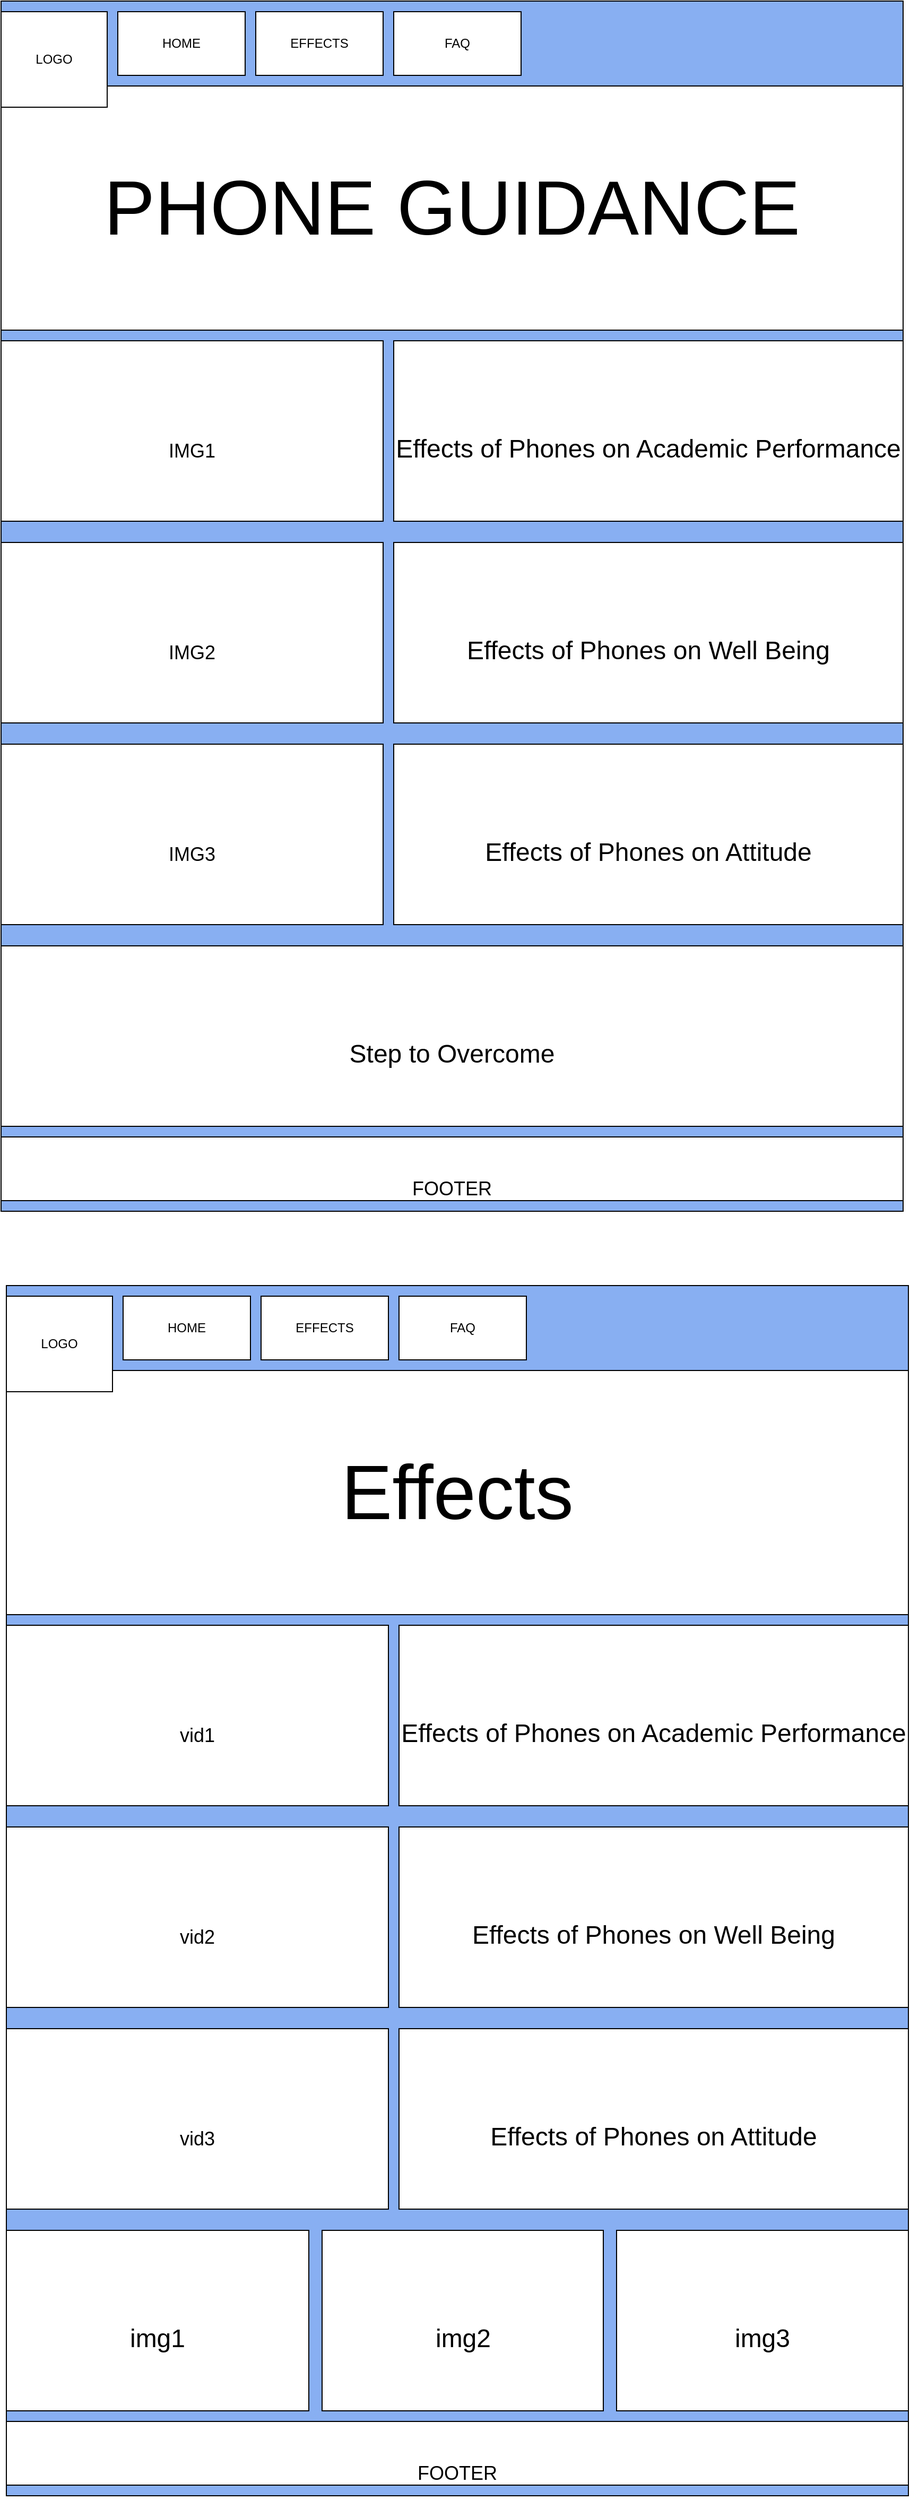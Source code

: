 <mxfile>
    <diagram id="GOjo2HlCSaOo0JH9x-lJ" name="Page-1">
        <mxGraphModel dx="2500" dy="1535" grid="1" gridSize="10" guides="1" tooltips="1" connect="1" arrows="1" fold="1" page="1" pageScale="1" pageWidth="850" pageHeight="1100" math="0" shadow="0">
            <root>
                <mxCell id="0"/>
                <mxCell id="1" parent="0"/>
                <mxCell id="16" value="" style="rounded=0;whiteSpace=wrap;html=1;fontSize=18;fillColor=#88AFF2;" vertex="1" parent="1">
                    <mxGeometry width="850" height="1140" as="geometry"/>
                </mxCell>
                <mxCell id="2" value="HOME" style="rounded=0;whiteSpace=wrap;html=1;" vertex="1" parent="1">
                    <mxGeometry x="110" y="10" width="120" height="60" as="geometry"/>
                </mxCell>
                <mxCell id="3" value="EFFECTS" style="rounded=0;whiteSpace=wrap;html=1;" vertex="1" parent="1">
                    <mxGeometry x="240" y="10" width="120" height="60" as="geometry"/>
                </mxCell>
                <mxCell id="4" value="FAQ" style="rounded=0;whiteSpace=wrap;html=1;" vertex="1" parent="1">
                    <mxGeometry x="370" y="10" width="120" height="60" as="geometry"/>
                </mxCell>
                <mxCell id="7" value="&lt;font style=&quot;font-size: 72px;&quot;&gt;PHONE GUIDANCE&lt;/font&gt;" style="rounded=0;whiteSpace=wrap;html=1;" vertex="1" parent="1">
                    <mxGeometry y="80" width="850" height="230" as="geometry"/>
                </mxCell>
                <mxCell id="5" value="LOGO" style="rounded=0;whiteSpace=wrap;html=1;" vertex="1" parent="1">
                    <mxGeometry y="10" width="100" height="90" as="geometry"/>
                </mxCell>
                <mxCell id="8" value="&lt;font style=&quot;font-size: 18px;&quot;&gt;IMG1&lt;/font&gt;" style="rounded=0;whiteSpace=wrap;html=1;fontSize=72;" vertex="1" parent="1">
                    <mxGeometry y="320" width="360" height="170" as="geometry"/>
                </mxCell>
                <mxCell id="9" value="&lt;font style=&quot;font-size: 24px;&quot;&gt;Step to Overcome&lt;/font&gt;" style="rounded=0;whiteSpace=wrap;html=1;fontSize=72;" vertex="1" parent="1">
                    <mxGeometry y="890" width="850" height="170" as="geometry"/>
                </mxCell>
                <mxCell id="10" value="&lt;font style=&quot;font-size: 18px;&quot;&gt;IMG3&lt;/font&gt;" style="rounded=0;whiteSpace=wrap;html=1;fontSize=72;" vertex="1" parent="1">
                    <mxGeometry y="700" width="360" height="170" as="geometry"/>
                </mxCell>
                <mxCell id="11" value="&lt;font style=&quot;font-size: 18px;&quot;&gt;IMG2&lt;/font&gt;" style="rounded=0;whiteSpace=wrap;html=1;fontSize=72;" vertex="1" parent="1">
                    <mxGeometry y="510" width="360" height="170" as="geometry"/>
                </mxCell>
                <mxCell id="12" value="&lt;font style=&quot;font-size: 24px;&quot;&gt;Effects of Phones on Academic Performance&lt;/font&gt;" style="rounded=0;whiteSpace=wrap;html=1;fontSize=72;" vertex="1" parent="1">
                    <mxGeometry x="370" y="320" width="480" height="170" as="geometry"/>
                </mxCell>
                <mxCell id="13" value="&lt;font style=&quot;font-size: 24px;&quot;&gt;Effects of Phones on Well Being&lt;/font&gt;" style="rounded=0;whiteSpace=wrap;html=1;fontSize=72;" vertex="1" parent="1">
                    <mxGeometry x="370" y="510" width="480" height="170" as="geometry"/>
                </mxCell>
                <mxCell id="14" value="&lt;font style=&quot;font-size: 24px;&quot;&gt;Effects of Phones on Attitude&lt;/font&gt;" style="rounded=0;whiteSpace=wrap;html=1;fontSize=72;" vertex="1" parent="1">
                    <mxGeometry x="370" y="700" width="480" height="170" as="geometry"/>
                </mxCell>
                <mxCell id="15" value="&lt;font style=&quot;font-size: 18px;&quot;&gt;FOOTER&lt;/font&gt;" style="rounded=0;whiteSpace=wrap;html=1;fontSize=72;" vertex="1" parent="1">
                    <mxGeometry y="1070" width="850" height="60" as="geometry"/>
                </mxCell>
                <mxCell id="17" value="" style="rounded=0;whiteSpace=wrap;html=1;fontSize=18;fillColor=#88AFF2;" vertex="1" parent="1">
                    <mxGeometry x="5" y="1210" width="850" height="1140" as="geometry"/>
                </mxCell>
                <mxCell id="18" value="HOME" style="rounded=0;whiteSpace=wrap;html=1;" vertex="1" parent="1">
                    <mxGeometry x="115" y="1220" width="120" height="60" as="geometry"/>
                </mxCell>
                <mxCell id="19" value="EFFECTS" style="rounded=0;whiteSpace=wrap;html=1;" vertex="1" parent="1">
                    <mxGeometry x="245" y="1220" width="120" height="60" as="geometry"/>
                </mxCell>
                <mxCell id="20" value="FAQ" style="rounded=0;whiteSpace=wrap;html=1;" vertex="1" parent="1">
                    <mxGeometry x="375" y="1220" width="120" height="60" as="geometry"/>
                </mxCell>
                <mxCell id="21" value="&lt;font style=&quot;font-size: 72px;&quot;&gt;Effects&lt;/font&gt;" style="rounded=0;whiteSpace=wrap;html=1;" vertex="1" parent="1">
                    <mxGeometry x="5" y="1290" width="850" height="230" as="geometry"/>
                </mxCell>
                <mxCell id="22" value="LOGO" style="rounded=0;whiteSpace=wrap;html=1;" vertex="1" parent="1">
                    <mxGeometry x="5" y="1220" width="100" height="90" as="geometry"/>
                </mxCell>
                <mxCell id="23" value="&lt;font style=&quot;font-size: 18px;&quot;&gt;vid1&lt;/font&gt;" style="rounded=0;whiteSpace=wrap;html=1;fontSize=72;" vertex="1" parent="1">
                    <mxGeometry x="5" y="1530" width="360" height="170" as="geometry"/>
                </mxCell>
                <mxCell id="25" value="&lt;font style=&quot;font-size: 18px;&quot;&gt;vid3&lt;/font&gt;" style="rounded=0;whiteSpace=wrap;html=1;fontSize=72;" vertex="1" parent="1">
                    <mxGeometry x="5" y="1910" width="360" height="170" as="geometry"/>
                </mxCell>
                <mxCell id="26" value="&lt;font style=&quot;font-size: 18px;&quot;&gt;vid2&lt;/font&gt;" style="rounded=0;whiteSpace=wrap;html=1;fontSize=72;" vertex="1" parent="1">
                    <mxGeometry x="5" y="1720" width="360" height="170" as="geometry"/>
                </mxCell>
                <mxCell id="27" value="&lt;font style=&quot;font-size: 24px;&quot;&gt;Effects of Phones on Academic Performance&lt;/font&gt;" style="rounded=0;whiteSpace=wrap;html=1;fontSize=72;" vertex="1" parent="1">
                    <mxGeometry x="375" y="1530" width="480" height="170" as="geometry"/>
                </mxCell>
                <mxCell id="28" value="&lt;font style=&quot;font-size: 24px;&quot;&gt;Effects of Phones on Well Being&lt;/font&gt;" style="rounded=0;whiteSpace=wrap;html=1;fontSize=72;" vertex="1" parent="1">
                    <mxGeometry x="375" y="1720" width="480" height="170" as="geometry"/>
                </mxCell>
                <mxCell id="29" value="&lt;font style=&quot;font-size: 24px;&quot;&gt;Effects of Phones on Attitude&lt;/font&gt;" style="rounded=0;whiteSpace=wrap;html=1;fontSize=72;" vertex="1" parent="1">
                    <mxGeometry x="375" y="1910" width="480" height="170" as="geometry"/>
                </mxCell>
                <mxCell id="30" value="&lt;font style=&quot;font-size: 18px;&quot;&gt;FOOTER&lt;/font&gt;" style="rounded=0;whiteSpace=wrap;html=1;fontSize=72;" vertex="1" parent="1">
                    <mxGeometry x="5" y="2280" width="850" height="60" as="geometry"/>
                </mxCell>
                <mxCell id="45" value="&lt;font style=&quot;font-size: 24px;&quot;&gt;img1&lt;/font&gt;" style="rounded=0;whiteSpace=wrap;html=1;fontSize=72;" vertex="1" parent="1">
                    <mxGeometry x="5" y="2100" width="285" height="170" as="geometry"/>
                </mxCell>
                <mxCell id="46" value="&lt;font style=&quot;font-size: 24px;&quot;&gt;img2&lt;/font&gt;" style="rounded=0;whiteSpace=wrap;html=1;fontSize=72;" vertex="1" parent="1">
                    <mxGeometry x="302.5" y="2100" width="265" height="170" as="geometry"/>
                </mxCell>
                <mxCell id="47" value="&lt;font style=&quot;font-size: 24px;&quot;&gt;img3&lt;/font&gt;" style="rounded=0;whiteSpace=wrap;html=1;fontSize=72;" vertex="1" parent="1">
                    <mxGeometry x="580" y="2100" width="275" height="170" as="geometry"/>
                </mxCell>
            </root>
        </mxGraphModel>
    </diagram>
</mxfile>